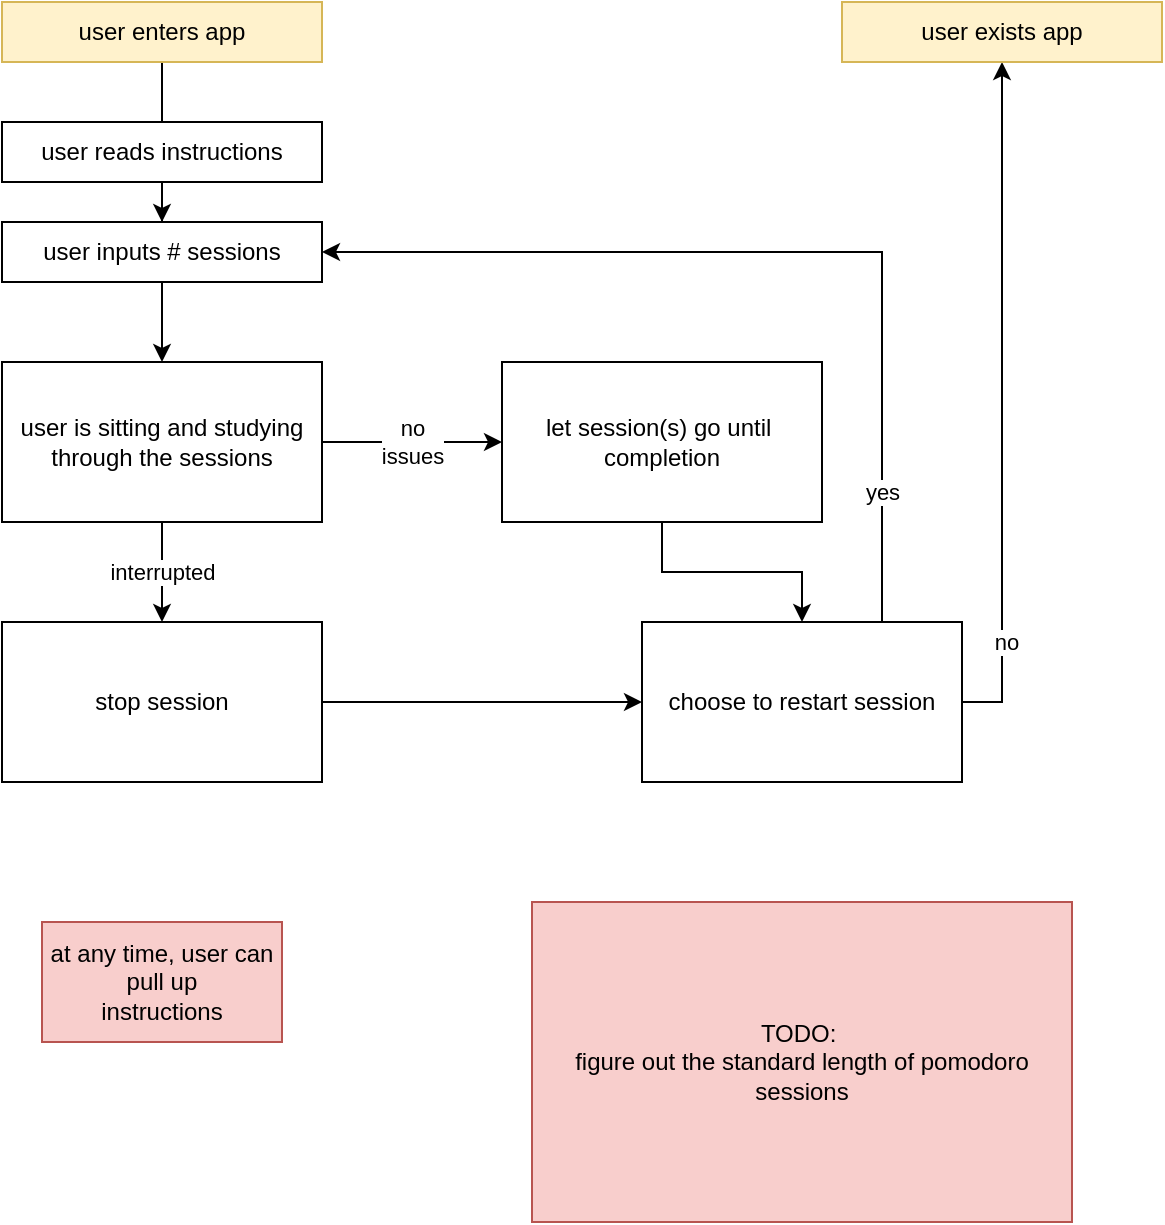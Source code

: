 <mxfile version="13.10.0" type="embed">
    <diagram id="_znUUgiHzwAH1fusGR-W" name="Page-1">
        <mxGraphModel dx="968" dy="696" grid="1" gridSize="10" guides="1" tooltips="1" connect="1" arrows="1" fold="1" page="1" pageScale="1" pageWidth="850" pageHeight="1100" math="0" shadow="0">
            <root>
                <mxCell id="0"/>
                <mxCell id="1" parent="0"/>
                <mxCell id="15" style="edgeStyle=orthogonalEdgeStyle;rounded=0;orthogonalLoop=1;jettySize=auto;html=1;" edge="1" parent="1" source="2">
                    <mxGeometry relative="1" as="geometry">
                        <mxPoint x="120" y="120" as="targetPoint"/>
                    </mxGeometry>
                </mxCell>
                <mxCell id="2" value="user enters app" style="rounded=0;whiteSpace=wrap;html=1;fillColor=#fff2cc;strokeColor=#d6b656;" vertex="1" parent="1">
                    <mxGeometry x="40" y="10" width="160" height="30" as="geometry"/>
                </mxCell>
                <mxCell id="5" value="interrupted" style="edgeStyle=orthogonalEdgeStyle;rounded=0;orthogonalLoop=1;jettySize=auto;html=1;" edge="1" parent="1" source="3" target="4">
                    <mxGeometry relative="1" as="geometry"/>
                </mxCell>
                <mxCell id="7" value="no &lt;br&gt;issues" style="edgeStyle=orthogonalEdgeStyle;rounded=0;orthogonalLoop=1;jettySize=auto;html=1;" edge="1" parent="1" source="3" target="6">
                    <mxGeometry relative="1" as="geometry"/>
                </mxCell>
                <mxCell id="3" value="user is sitting and studying through the sessions" style="rounded=0;whiteSpace=wrap;html=1;" vertex="1" parent="1">
                    <mxGeometry x="40" y="190" width="160" height="80" as="geometry"/>
                </mxCell>
                <mxCell id="9" style="edgeStyle=orthogonalEdgeStyle;rounded=0;orthogonalLoop=1;jettySize=auto;html=1;" edge="1" parent="1" source="4" target="8">
                    <mxGeometry relative="1" as="geometry"/>
                </mxCell>
                <mxCell id="4" value="stop session" style="rounded=0;whiteSpace=wrap;html=1;" vertex="1" parent="1">
                    <mxGeometry x="40" y="320" width="160" height="80" as="geometry"/>
                </mxCell>
                <mxCell id="10" style="edgeStyle=orthogonalEdgeStyle;rounded=0;orthogonalLoop=1;jettySize=auto;html=1;entryX=0.5;entryY=0;entryDx=0;entryDy=0;" edge="1" parent="1" source="6" target="8">
                    <mxGeometry relative="1" as="geometry">
                        <mxPoint x="470" y="300" as="targetPoint"/>
                    </mxGeometry>
                </mxCell>
                <mxCell id="6" value="let session(s) go until&amp;nbsp;&lt;br&gt;completion" style="rounded=0;whiteSpace=wrap;html=1;" vertex="1" parent="1">
                    <mxGeometry x="290" y="190" width="160" height="80" as="geometry"/>
                </mxCell>
                <mxCell id="11" style="edgeStyle=orthogonalEdgeStyle;rounded=0;orthogonalLoop=1;jettySize=auto;html=1;entryX=0.5;entryY=1;entryDx=0;entryDy=0;" edge="1" parent="1" source="8" target="12">
                    <mxGeometry relative="1" as="geometry">
                        <mxPoint x="660" y="150" as="targetPoint"/>
                        <Array as="points">
                            <mxPoint x="540" y="360"/>
                            <mxPoint x="540" y="40"/>
                        </Array>
                    </mxGeometry>
                </mxCell>
                <mxCell id="24" value="no" style="edgeLabel;html=1;align=center;verticalAlign=middle;resizable=0;points=[];" vertex="1" connectable="0" parent="11">
                    <mxGeometry x="-0.704" y="-2" relative="1" as="geometry">
                        <mxPoint as="offset"/>
                    </mxGeometry>
                </mxCell>
                <mxCell id="26" style="edgeStyle=orthogonalEdgeStyle;rounded=0;orthogonalLoop=1;jettySize=auto;html=1;exitX=0.75;exitY=0;exitDx=0;exitDy=0;entryX=1;entryY=0.5;entryDx=0;entryDy=0;" edge="1" parent="1" source="8" target="22">
                    <mxGeometry relative="1" as="geometry">
                        <Array as="points">
                            <mxPoint x="480" y="135"/>
                        </Array>
                    </mxGeometry>
                </mxCell>
                <mxCell id="27" value="yes" style="edgeLabel;html=1;align=center;verticalAlign=middle;resizable=0;points=[];" vertex="1" connectable="0" parent="26">
                    <mxGeometry x="-0.72" relative="1" as="geometry">
                        <mxPoint as="offset"/>
                    </mxGeometry>
                </mxCell>
                <mxCell id="8" value="choose to restart session" style="rounded=0;whiteSpace=wrap;html=1;" vertex="1" parent="1">
                    <mxGeometry x="360" y="320" width="160" height="80" as="geometry"/>
                </mxCell>
                <mxCell id="12" value="user exists app" style="rounded=0;whiteSpace=wrap;html=1;fillColor=#fff2cc;strokeColor=#d6b656;" vertex="1" parent="1">
                    <mxGeometry x="460" y="10" width="160" height="30" as="geometry"/>
                </mxCell>
                <mxCell id="17" style="edgeStyle=orthogonalEdgeStyle;rounded=0;orthogonalLoop=1;jettySize=auto;html=1;entryX=0.5;entryY=0;entryDx=0;entryDy=0;" edge="1" parent="1" source="16" target="3">
                    <mxGeometry relative="1" as="geometry"/>
                </mxCell>
                <mxCell id="16" value="user reads instructions" style="rounded=0;whiteSpace=wrap;html=1;" vertex="1" parent="1">
                    <mxGeometry x="40" y="70" width="160" height="30" as="geometry"/>
                </mxCell>
                <mxCell id="18" value="at any time, user can&lt;br&gt;pull up&lt;br&gt;instructions" style="rounded=0;whiteSpace=wrap;html=1;fillColor=#f8cecc;strokeColor=#b85450;" vertex="1" parent="1">
                    <mxGeometry x="60" y="470" width="120" height="60" as="geometry"/>
                </mxCell>
                <mxCell id="21" value="TODO:&amp;nbsp;&lt;br&gt;figure out the standard length of pomodoro sessions" style="rounded=0;whiteSpace=wrap;html=1;fillColor=#f8cecc;strokeColor=#b85450;" vertex="1" parent="1">
                    <mxGeometry x="305" y="460" width="270" height="160" as="geometry"/>
                </mxCell>
                <mxCell id="22" value="user inputs # sessions" style="rounded=0;whiteSpace=wrap;html=1;" vertex="1" parent="1">
                    <mxGeometry x="40" y="120" width="160" height="30" as="geometry"/>
                </mxCell>
                <mxCell id="28" style="edgeStyle=orthogonalEdgeStyle;rounded=0;orthogonalLoop=1;jettySize=auto;html=1;exitX=0.5;exitY=1;exitDx=0;exitDy=0;" edge="1" parent="1" source="12" target="12">
                    <mxGeometry relative="1" as="geometry"/>
                </mxCell>
            </root>
        </mxGraphModel>
    </diagram>
</mxfile>